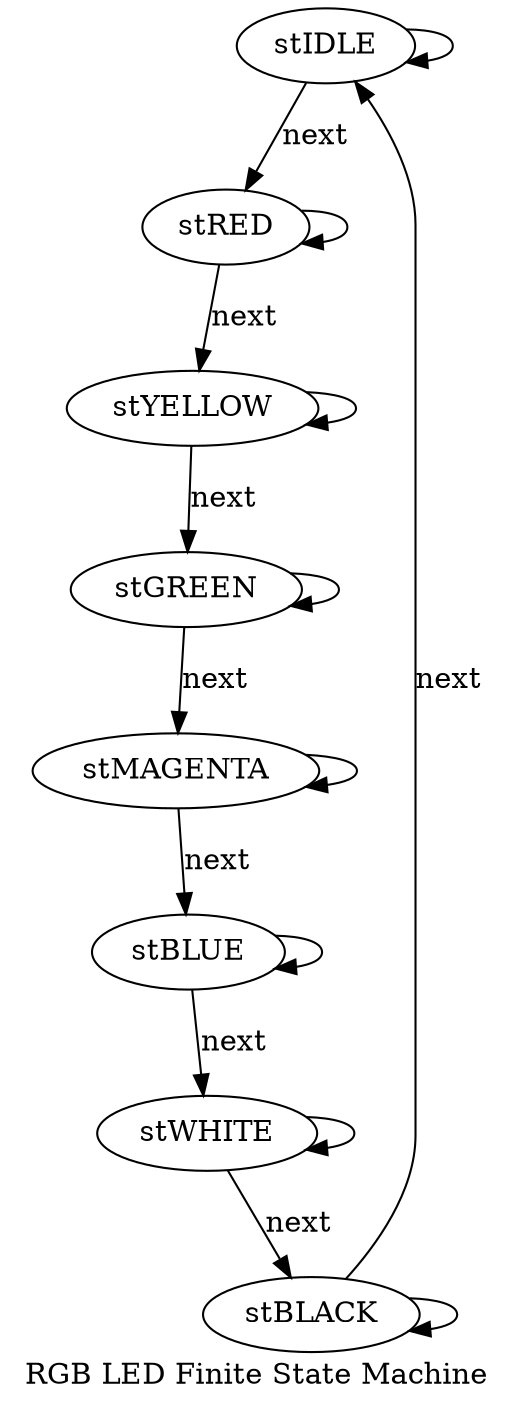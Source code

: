 // red -> yellow -> green -> magenta -> blue -> white -> black -> idle
digraph example_fsm
{
    label = "RGB LED Finite State Machine";

    stIDLE    -> stIDLE;
    stIDLE    -> stRED     [label = "next"];
    stRED     -> stRED;
    stRED     -> stYELLOW  [label = "next"];
    stYELLOW  -> stYELLOW;
    stYELLOW  -> stGREEN   [label = "next"];
    stGREEN   -> stGREEN;
    stGREEN   -> stMAGENTA [label = "next"];
    stMAGENTA -> stMAGENTA;
    stMAGENTA -> stBLUE    [label = "next"];
    stBLUE    -> stBLUE;
    stBLUE    -> stWHITE   [label = "next"];
    stWHITE   -> stWHITE;
    stWHITE   -> stBLACK   [label = "next"];
    stBLACK   -> stBLACK;
    stBLACK   -> stIDLE    [label = "next"];
}
